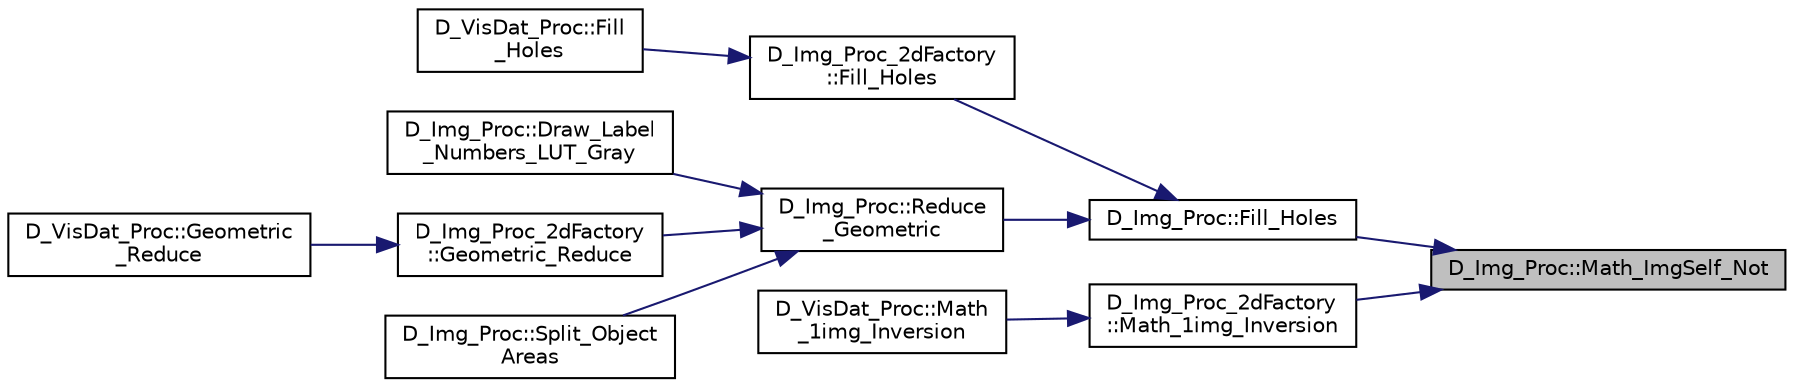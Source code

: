 digraph "D_Img_Proc::Math_ImgSelf_Not"
{
 // LATEX_PDF_SIZE
  edge [fontname="Helvetica",fontsize="10",labelfontname="Helvetica",labelfontsize="10"];
  node [fontname="Helvetica",fontsize="10",shape=record];
  rankdir="RL";
  Node1 [label="D_Img_Proc::Math_ImgSelf_Not",height=0.2,width=0.4,color="black", fillcolor="grey75", style="filled", fontcolor="black",tooltip=" "];
  Node1 -> Node2 [dir="back",color="midnightblue",fontsize="10",style="solid"];
  Node2 [label="D_Img_Proc::Fill_Holes",height=0.2,width=0.4,color="black", fillcolor="white", style="filled",URL="$class_d___img___proc.html#a6ab5ab8317fa82ebeb23544e2512b1a3",tooltip=" "];
  Node2 -> Node3 [dir="back",color="midnightblue",fontsize="10",style="solid"];
  Node3 [label="D_Img_Proc_2dFactory\l::Fill_Holes",height=0.2,width=0.4,color="black", fillcolor="white", style="filled",URL="$class_d___img___proc__2d_factory.html#a87645b862061ae3e61add50ecb69e6c7",tooltip=" "];
  Node3 -> Node4 [dir="back",color="midnightblue",fontsize="10",style="solid"];
  Node4 [label="D_VisDat_Proc::Fill\l_Holes",height=0.2,width=0.4,color="black", fillcolor="white", style="filled",URL="$class_d___vis_dat___proc.html#a5181a180b68e3b67f764ba4d8e981b0b",tooltip=" "];
  Node2 -> Node5 [dir="back",color="midnightblue",fontsize="10",style="solid"];
  Node5 [label="D_Img_Proc::Reduce\l_Geometric",height=0.2,width=0.4,color="black", fillcolor="white", style="filled",URL="$class_d___img___proc.html#af65dc229816da71c414ad09829e6afde",tooltip=" "];
  Node5 -> Node6 [dir="back",color="midnightblue",fontsize="10",style="solid"];
  Node6 [label="D_Img_Proc::Draw_Label\l_Numbers_LUT_Gray",height=0.2,width=0.4,color="black", fillcolor="white", style="filled",URL="$class_d___img___proc.html#a1e48e58dba425096cfc2be632d61ed20",tooltip=" "];
  Node5 -> Node7 [dir="back",color="midnightblue",fontsize="10",style="solid"];
  Node7 [label="D_Img_Proc_2dFactory\l::Geometric_Reduce",height=0.2,width=0.4,color="black", fillcolor="white", style="filled",URL="$class_d___img___proc__2d_factory.html#a95140720de8b0ff0b1908249502b8cf2",tooltip=" "];
  Node7 -> Node8 [dir="back",color="midnightblue",fontsize="10",style="solid"];
  Node8 [label="D_VisDat_Proc::Geometric\l_Reduce",height=0.2,width=0.4,color="black", fillcolor="white", style="filled",URL="$class_d___vis_dat___proc.html#a85bef15f8fb122612c5b3e9fa073637e",tooltip=" "];
  Node5 -> Node9 [dir="back",color="midnightblue",fontsize="10",style="solid"];
  Node9 [label="D_Img_Proc::Split_Object\lAreas",height=0.2,width=0.4,color="black", fillcolor="white", style="filled",URL="$class_d___img___proc.html#a4bb92090d205278a40f02e7645adc927",tooltip=" "];
  Node1 -> Node10 [dir="back",color="midnightblue",fontsize="10",style="solid"];
  Node10 [label="D_Img_Proc_2dFactory\l::Math_1img_Inversion",height=0.2,width=0.4,color="black", fillcolor="white", style="filled",URL="$class_d___img___proc__2d_factory.html#ab38255597b9fe89ca1f3b7173b354030",tooltip=" "];
  Node10 -> Node11 [dir="back",color="midnightblue",fontsize="10",style="solid"];
  Node11 [label="D_VisDat_Proc::Math\l_1img_Inversion",height=0.2,width=0.4,color="black", fillcolor="white", style="filled",URL="$class_d___vis_dat___proc.html#a703cee42bb61178df649aaa4fb952c78",tooltip=" "];
}
